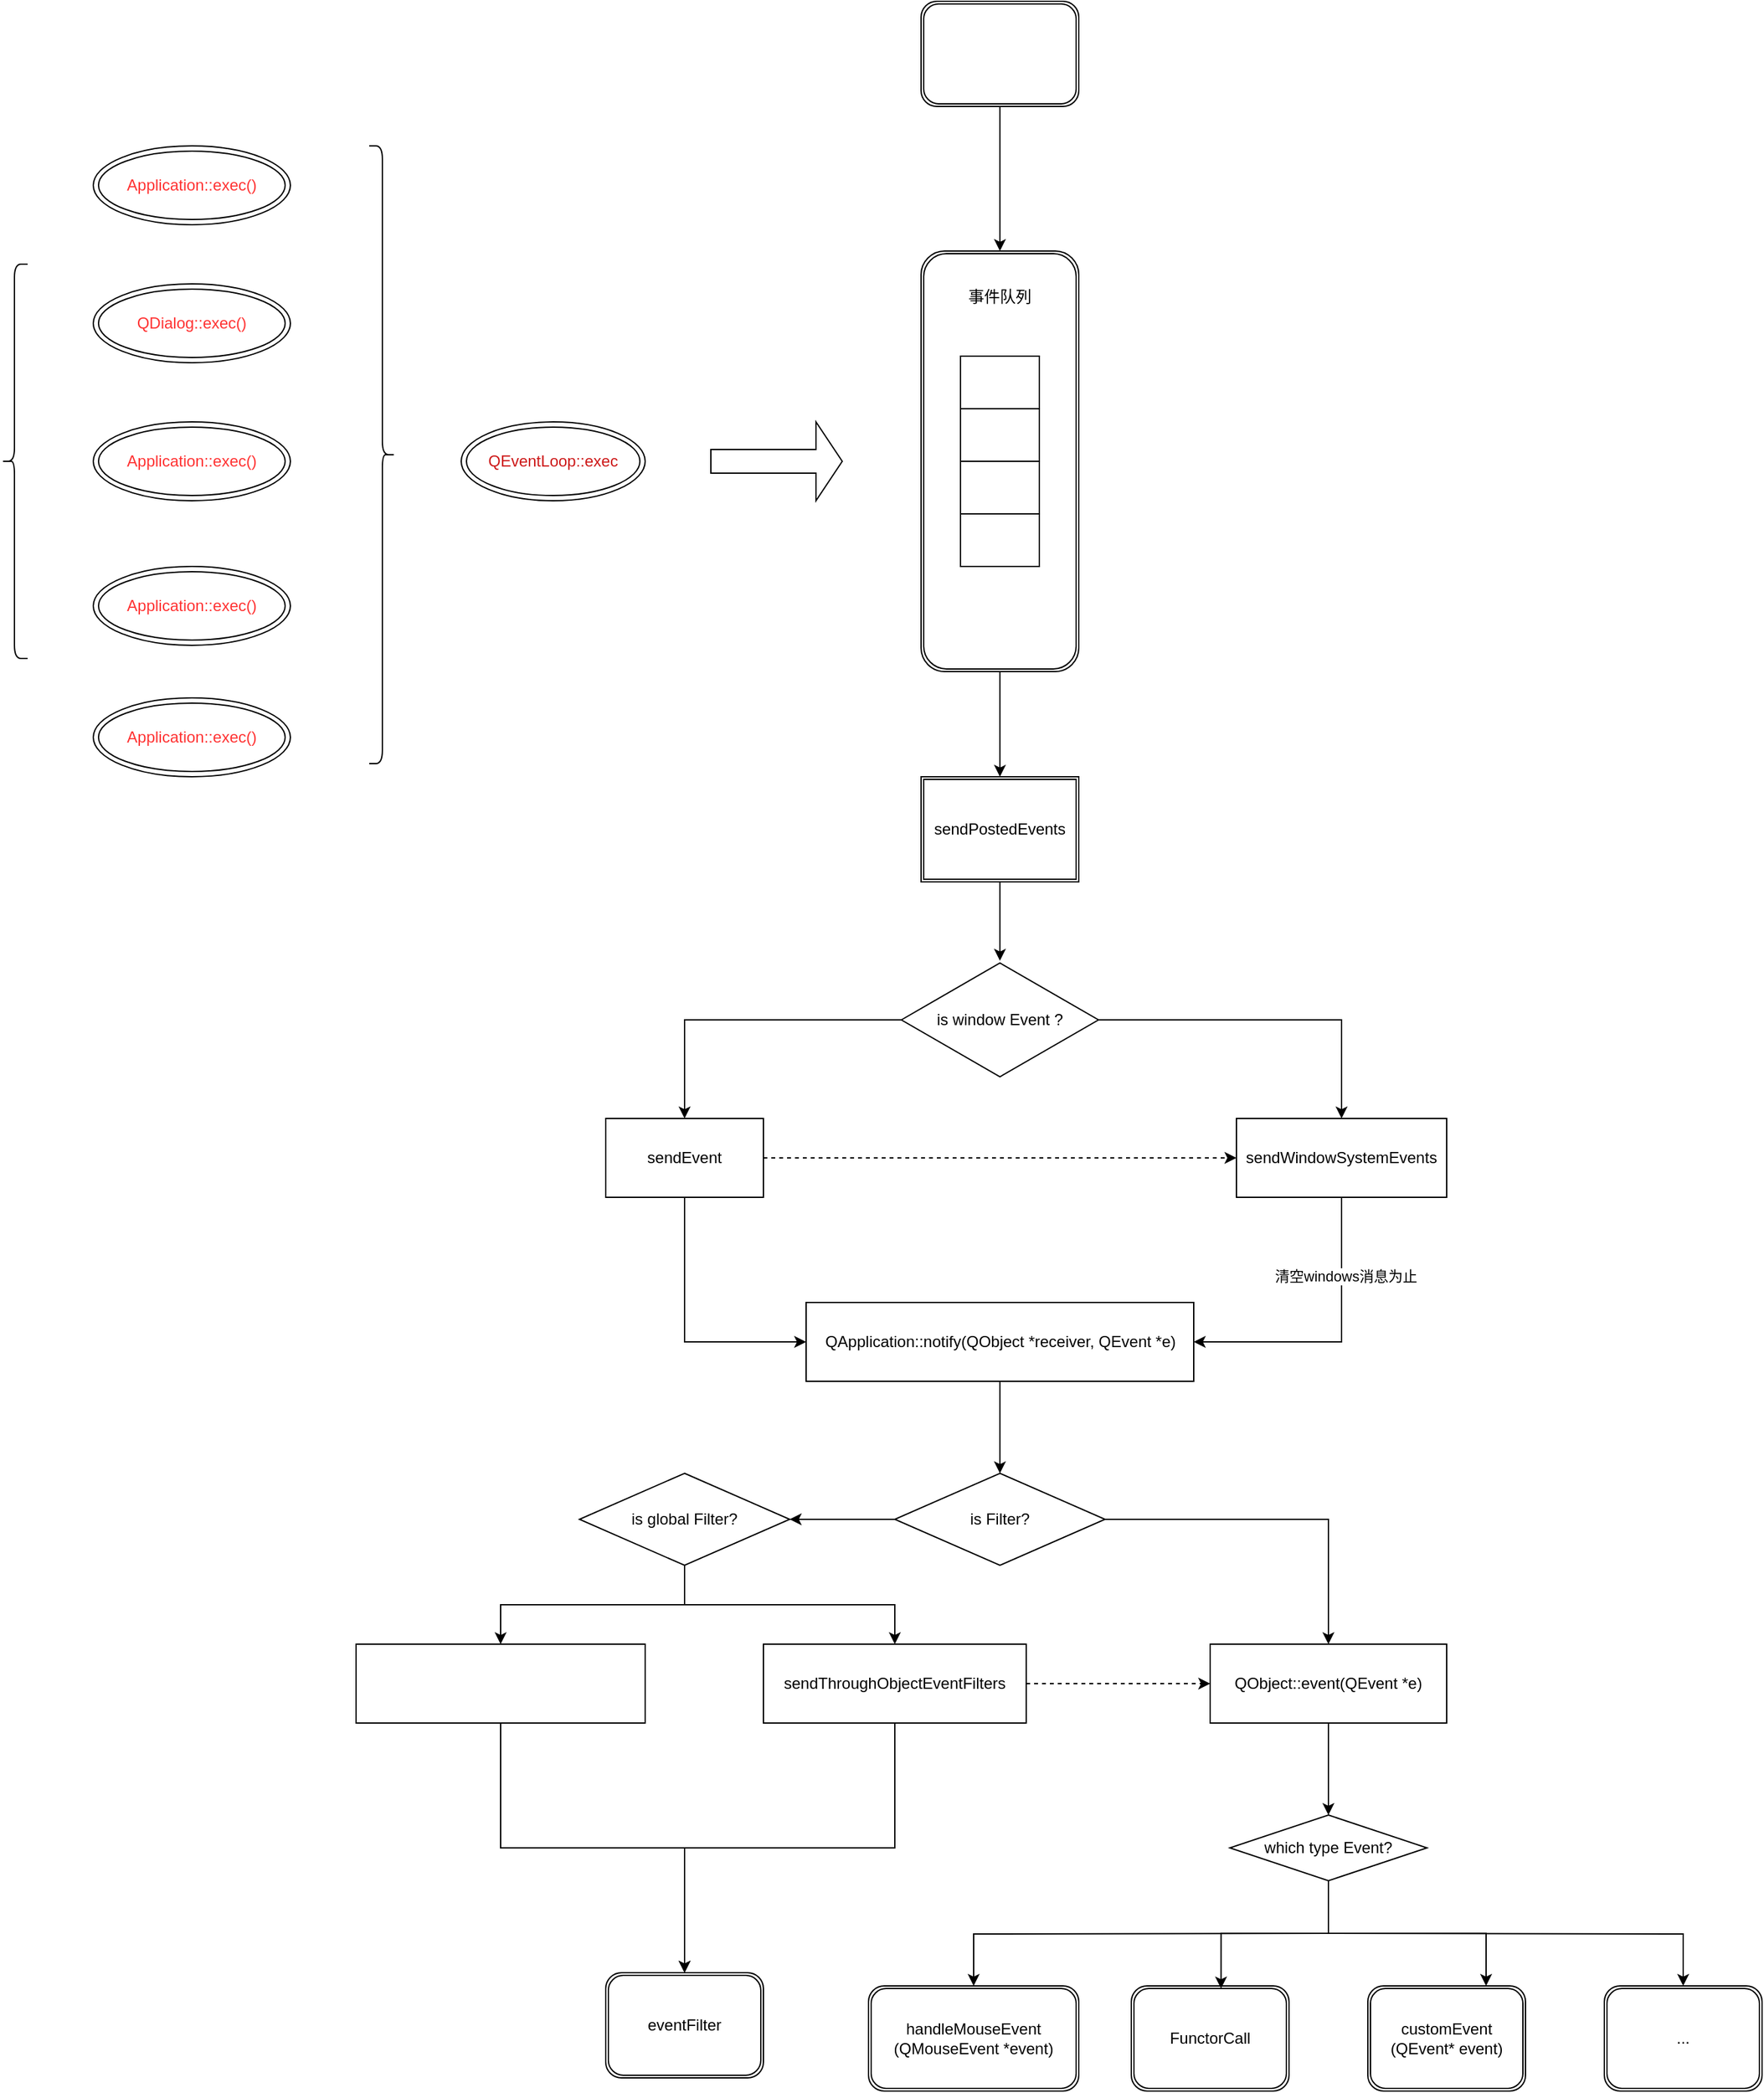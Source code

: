 <mxfile version="26.0.6">
  <diagram name="第 1 页" id="ZluEaIXcUhqylkc8V6hg">
    <mxGraphModel dx="993" dy="1393" grid="1" gridSize="10" guides="1" tooltips="1" connect="1" arrows="1" fold="1" page="1" pageScale="1" pageWidth="827" pageHeight="1169" math="0" shadow="0">
      <root>
        <mxCell id="0" />
        <mxCell id="1" parent="0" />
        <mxCell id="GgzJMH0eqgTsFNEw5RE--2" value="&lt;font style=&quot;color: rgb(255, 51, 51);&quot;&gt;Application::exec()&lt;/font&gt;" style="ellipse;shape=doubleEllipse;whiteSpace=wrap;html=1;" vertex="1" parent="1">
          <mxGeometry x="140" y="480" width="150" height="60" as="geometry" />
        </mxCell>
        <mxCell id="GgzJMH0eqgTsFNEw5RE--3" value="&lt;font style=&quot;color: rgb(255, 51, 51);&quot;&gt;QDialog::exec()&lt;/font&gt;" style="ellipse;shape=doubleEllipse;whiteSpace=wrap;html=1;" vertex="1" parent="1">
          <mxGeometry x="140" y="585" width="150" height="60" as="geometry" />
        </mxCell>
        <mxCell id="GgzJMH0eqgTsFNEw5RE--4" value="&lt;font style=&quot;color: rgb(255, 51, 51);&quot;&gt;Application::exec()&lt;/font&gt;" style="ellipse;shape=doubleEllipse;whiteSpace=wrap;html=1;" vertex="1" parent="1">
          <mxGeometry x="140" y="800" width="150" height="60" as="geometry" />
        </mxCell>
        <mxCell id="GgzJMH0eqgTsFNEw5RE--5" value="&lt;font style=&quot;color: rgb(255, 51, 51);&quot;&gt;Application::exec()&lt;/font&gt;" style="ellipse;shape=doubleEllipse;whiteSpace=wrap;html=1;" vertex="1" parent="1">
          <mxGeometry x="140" y="690" width="150" height="60" as="geometry" />
        </mxCell>
        <mxCell id="GgzJMH0eqgTsFNEw5RE--6" value="&lt;font style=&quot;color: rgb(255, 51, 51);&quot;&gt;Application::exec()&lt;/font&gt;" style="ellipse;shape=doubleEllipse;whiteSpace=wrap;html=1;" vertex="1" parent="1">
          <mxGeometry x="140" y="900" width="150" height="60" as="geometry" />
        </mxCell>
        <mxCell id="GgzJMH0eqgTsFNEw5RE--7" value="" style="shape=curlyBracket;whiteSpace=wrap;html=1;rounded=1;labelPosition=left;verticalLabelPosition=middle;align=right;verticalAlign=middle;size=0.5;" vertex="1" parent="1">
          <mxGeometry x="70" y="570" width="20" height="300" as="geometry" />
        </mxCell>
        <mxCell id="GgzJMH0eqgTsFNEw5RE--8" value="" style="shape=curlyBracket;whiteSpace=wrap;html=1;rounded=1;flipH=1;labelPosition=right;verticalLabelPosition=middle;align=left;verticalAlign=middle;" vertex="1" parent="1">
          <mxGeometry x="350" y="480" width="20" height="470" as="geometry" />
        </mxCell>
        <mxCell id="GgzJMH0eqgTsFNEw5RE--9" value="&lt;font style=&quot;color: light-dark(rgb(205, 24, 24), rgb(237, 237, 237));&quot;&gt;QEventLoop::exec&lt;/font&gt;" style="ellipse;shape=doubleEllipse;whiteSpace=wrap;html=1;" vertex="1" parent="1">
          <mxGeometry x="420" y="690" width="140" height="60" as="geometry" />
        </mxCell>
        <mxCell id="GgzJMH0eqgTsFNEw5RE--11" value="" style="shape=singleArrow;whiteSpace=wrap;html=1;" vertex="1" parent="1">
          <mxGeometry x="610" y="690" width="100" height="60" as="geometry" />
        </mxCell>
        <mxCell id="GgzJMH0eqgTsFNEw5RE--46" value="" style="edgeStyle=orthogonalEdgeStyle;rounded=0;orthogonalLoop=1;jettySize=auto;html=1;" edge="1" parent="1" source="GgzJMH0eqgTsFNEw5RE--30" target="GgzJMH0eqgTsFNEw5RE--45">
          <mxGeometry relative="1" as="geometry" />
        </mxCell>
        <mxCell id="GgzJMH0eqgTsFNEw5RE--30" value="" style="shape=ext;double=1;rounded=1;whiteSpace=wrap;html=1;" vertex="1" parent="1">
          <mxGeometry x="770" y="560" width="120" height="320" as="geometry" />
        </mxCell>
        <mxCell id="GgzJMH0eqgTsFNEw5RE--12" value="" style="shape=table;startSize=0;container=1;collapsible=0;childLayout=tableLayout;fontSize=16;" vertex="1" parent="1">
          <mxGeometry x="800" y="640" width="60" height="160" as="geometry" />
        </mxCell>
        <mxCell id="GgzJMH0eqgTsFNEw5RE--13" value="" style="shape=tableRow;horizontal=0;startSize=0;swimlaneHead=0;swimlaneBody=0;strokeColor=inherit;top=0;left=0;bottom=0;right=0;collapsible=0;dropTarget=0;fillColor=none;points=[[0,0.5],[1,0.5]];portConstraint=eastwest;fontSize=16;" vertex="1" parent="GgzJMH0eqgTsFNEw5RE--12">
          <mxGeometry width="60" height="40" as="geometry" />
        </mxCell>
        <mxCell id="GgzJMH0eqgTsFNEw5RE--14" value="" style="shape=partialRectangle;html=1;whiteSpace=wrap;connectable=0;strokeColor=inherit;overflow=hidden;fillColor=none;top=0;left=0;bottom=0;right=0;pointerEvents=1;fontSize=16;" vertex="1" parent="GgzJMH0eqgTsFNEw5RE--13">
          <mxGeometry width="60" height="40" as="geometry">
            <mxRectangle width="60" height="40" as="alternateBounds" />
          </mxGeometry>
        </mxCell>
        <mxCell id="GgzJMH0eqgTsFNEw5RE--17" value="" style="shape=tableRow;horizontal=0;startSize=0;swimlaneHead=0;swimlaneBody=0;strokeColor=inherit;top=0;left=0;bottom=0;right=0;collapsible=0;dropTarget=0;fillColor=none;points=[[0,0.5],[1,0.5]];portConstraint=eastwest;fontSize=16;" vertex="1" parent="GgzJMH0eqgTsFNEw5RE--12">
          <mxGeometry y="40" width="60" height="40" as="geometry" />
        </mxCell>
        <mxCell id="GgzJMH0eqgTsFNEw5RE--18" value="" style="shape=partialRectangle;html=1;whiteSpace=wrap;connectable=0;strokeColor=inherit;overflow=hidden;fillColor=none;top=0;left=0;bottom=0;right=0;pointerEvents=1;fontSize=16;" vertex="1" parent="GgzJMH0eqgTsFNEw5RE--17">
          <mxGeometry width="60" height="40" as="geometry">
            <mxRectangle width="60" height="40" as="alternateBounds" />
          </mxGeometry>
        </mxCell>
        <mxCell id="GgzJMH0eqgTsFNEw5RE--21" value="" style="shape=tableRow;horizontal=0;startSize=0;swimlaneHead=0;swimlaneBody=0;strokeColor=inherit;top=0;left=0;bottom=0;right=0;collapsible=0;dropTarget=0;fillColor=none;points=[[0,0.5],[1,0.5]];portConstraint=eastwest;fontSize=16;" vertex="1" parent="GgzJMH0eqgTsFNEw5RE--12">
          <mxGeometry y="80" width="60" height="40" as="geometry" />
        </mxCell>
        <mxCell id="GgzJMH0eqgTsFNEw5RE--22" value="" style="shape=partialRectangle;html=1;whiteSpace=wrap;connectable=0;strokeColor=inherit;overflow=hidden;fillColor=none;top=0;left=0;bottom=0;right=0;pointerEvents=1;fontSize=16;" vertex="1" parent="GgzJMH0eqgTsFNEw5RE--21">
          <mxGeometry width="60" height="40" as="geometry">
            <mxRectangle width="60" height="40" as="alternateBounds" />
          </mxGeometry>
        </mxCell>
        <mxCell id="GgzJMH0eqgTsFNEw5RE--28" style="shape=tableRow;horizontal=0;startSize=0;swimlaneHead=0;swimlaneBody=0;strokeColor=inherit;top=0;left=0;bottom=0;right=0;collapsible=0;dropTarget=0;fillColor=none;points=[[0,0.5],[1,0.5]];portConstraint=eastwest;fontSize=16;" vertex="1" parent="GgzJMH0eqgTsFNEw5RE--12">
          <mxGeometry y="120" width="60" height="40" as="geometry" />
        </mxCell>
        <mxCell id="GgzJMH0eqgTsFNEw5RE--29" style="shape=partialRectangle;html=1;whiteSpace=wrap;connectable=0;strokeColor=inherit;overflow=hidden;fillColor=none;top=0;left=0;bottom=0;right=0;pointerEvents=1;fontSize=16;" vertex="1" parent="GgzJMH0eqgTsFNEw5RE--28">
          <mxGeometry width="60" height="40" as="geometry">
            <mxRectangle width="60" height="40" as="alternateBounds" />
          </mxGeometry>
        </mxCell>
        <mxCell id="GgzJMH0eqgTsFNEw5RE--36" value="" style="edgeStyle=orthogonalEdgeStyle;rounded=0;orthogonalLoop=1;jettySize=auto;html=1;" edge="1" parent="1" source="GgzJMH0eqgTsFNEw5RE--31" target="GgzJMH0eqgTsFNEw5RE--35">
          <mxGeometry relative="1" as="geometry">
            <Array as="points">
              <mxPoint x="590" y="1145" />
            </Array>
          </mxGeometry>
        </mxCell>
        <mxCell id="GgzJMH0eqgTsFNEw5RE--38" value="" style="edgeStyle=orthogonalEdgeStyle;rounded=0;orthogonalLoop=1;jettySize=auto;html=1;entryX=0.5;entryY=0;entryDx=0;entryDy=0;" edge="1" parent="1" source="GgzJMH0eqgTsFNEw5RE--31" target="GgzJMH0eqgTsFNEw5RE--37">
          <mxGeometry relative="1" as="geometry" />
        </mxCell>
        <mxCell id="GgzJMH0eqgTsFNEw5RE--31" value="is window Event ?" style="html=1;whiteSpace=wrap;aspect=fixed;shape=isoRectangle;" vertex="1" parent="1">
          <mxGeometry x="755" y="1100" width="150" height="90" as="geometry" />
        </mxCell>
        <mxCell id="GgzJMH0eqgTsFNEw5RE--62" style="edgeStyle=orthogonalEdgeStyle;rounded=0;orthogonalLoop=1;jettySize=auto;html=1;entryX=0;entryY=0.5;entryDx=0;entryDy=0;exitX=0.5;exitY=1;exitDx=0;exitDy=0;" edge="1" parent="1" source="GgzJMH0eqgTsFNEw5RE--35" target="GgzJMH0eqgTsFNEw5RE--56">
          <mxGeometry relative="1" as="geometry">
            <Array as="points">
              <mxPoint x="590" y="1390" />
            </Array>
          </mxGeometry>
        </mxCell>
        <mxCell id="GgzJMH0eqgTsFNEw5RE--66" style="edgeStyle=orthogonalEdgeStyle;rounded=0;orthogonalLoop=1;jettySize=auto;html=1;entryX=0;entryY=0.5;entryDx=0;entryDy=0;dashed=1;" edge="1" parent="1" source="GgzJMH0eqgTsFNEw5RE--35" target="GgzJMH0eqgTsFNEw5RE--37">
          <mxGeometry relative="1" as="geometry" />
        </mxCell>
        <mxCell id="GgzJMH0eqgTsFNEw5RE--35" value="sendEvent" style="whiteSpace=wrap;html=1;" vertex="1" parent="1">
          <mxGeometry x="530" y="1220" width="120" height="60" as="geometry" />
        </mxCell>
        <mxCell id="GgzJMH0eqgTsFNEw5RE--61" style="edgeStyle=orthogonalEdgeStyle;rounded=0;orthogonalLoop=1;jettySize=auto;html=1;entryX=1;entryY=0.5;entryDx=0;entryDy=0;" edge="1" parent="1" source="GgzJMH0eqgTsFNEw5RE--37" target="GgzJMH0eqgTsFNEw5RE--56">
          <mxGeometry relative="1" as="geometry">
            <Array as="points">
              <mxPoint x="1090" y="1390" />
            </Array>
          </mxGeometry>
        </mxCell>
        <mxCell id="GgzJMH0eqgTsFNEw5RE--63" value="清空windows消息为止" style="edgeLabel;html=1;align=center;verticalAlign=middle;resizable=0;points=[];" vertex="1" connectable="0" parent="GgzJMH0eqgTsFNEw5RE--61">
          <mxGeometry x="-0.464" y="3" relative="1" as="geometry">
            <mxPoint as="offset" />
          </mxGeometry>
        </mxCell>
        <mxCell id="GgzJMH0eqgTsFNEw5RE--37" value="sendWindowSystemEvents" style="whiteSpace=wrap;html=1;" vertex="1" parent="1">
          <mxGeometry x="1010" y="1220" width="160" height="60" as="geometry" />
        </mxCell>
        <mxCell id="GgzJMH0eqgTsFNEw5RE--44" value="" style="edgeStyle=orthogonalEdgeStyle;rounded=0;orthogonalLoop=1;jettySize=auto;html=1;" edge="1" parent="1" source="GgzJMH0eqgTsFNEw5RE--43" target="GgzJMH0eqgTsFNEw5RE--30">
          <mxGeometry relative="1" as="geometry" />
        </mxCell>
        <mxCell id="GgzJMH0eqgTsFNEw5RE--43" value="" style="shape=ext;double=1;rounded=1;whiteSpace=wrap;html=1;" vertex="1" parent="1">
          <mxGeometry x="770" y="370" width="120" height="80" as="geometry" />
        </mxCell>
        <mxCell id="GgzJMH0eqgTsFNEw5RE--47" value="" style="edgeStyle=orthogonalEdgeStyle;rounded=0;orthogonalLoop=1;jettySize=auto;html=1;" edge="1" parent="1" source="GgzJMH0eqgTsFNEw5RE--45" target="GgzJMH0eqgTsFNEw5RE--31">
          <mxGeometry relative="1" as="geometry" />
        </mxCell>
        <mxCell id="GgzJMH0eqgTsFNEw5RE--45" value="sendPostedEvents" style="shape=ext;double=1;rounded=0;whiteSpace=wrap;html=1;" vertex="1" parent="1">
          <mxGeometry x="770" y="960" width="120" height="80" as="geometry" />
        </mxCell>
        <mxCell id="GgzJMH0eqgTsFNEw5RE--74" value="" style="edgeStyle=orthogonalEdgeStyle;rounded=0;orthogonalLoop=1;jettySize=auto;html=1;" edge="1" parent="1" source="GgzJMH0eqgTsFNEw5RE--56" target="GgzJMH0eqgTsFNEw5RE--73">
          <mxGeometry relative="1" as="geometry" />
        </mxCell>
        <mxCell id="GgzJMH0eqgTsFNEw5RE--56" value="QApplication::notify(QObject *receiver, QEvent *e)" style="whiteSpace=wrap;html=1;" vertex="1" parent="1">
          <mxGeometry x="682.5" y="1360" width="295" height="60" as="geometry" />
        </mxCell>
        <mxCell id="GgzJMH0eqgTsFNEw5RE--91" style="edgeStyle=orthogonalEdgeStyle;rounded=0;orthogonalLoop=1;jettySize=auto;html=1;entryX=0.5;entryY=0;entryDx=0;entryDy=0;" edge="1" parent="1" source="GgzJMH0eqgTsFNEw5RE--67" target="GgzJMH0eqgTsFNEw5RE--71">
          <mxGeometry relative="1" as="geometry" />
        </mxCell>
        <mxCell id="GgzJMH0eqgTsFNEw5RE--94" style="edgeStyle=orthogonalEdgeStyle;rounded=0;orthogonalLoop=1;jettySize=auto;html=1;entryX=0;entryY=0.5;entryDx=0;entryDy=0;dashed=1;" edge="1" parent="1" source="GgzJMH0eqgTsFNEw5RE--67" target="GgzJMH0eqgTsFNEw5RE--79">
          <mxGeometry relative="1" as="geometry" />
        </mxCell>
        <mxCell id="GgzJMH0eqgTsFNEw5RE--67" value="sendThroughObjectEventFilters" style="whiteSpace=wrap;html=1;" vertex="1" parent="1">
          <mxGeometry x="650" y="1620" width="200" height="60" as="geometry" />
        </mxCell>
        <mxCell id="GgzJMH0eqgTsFNEw5RE--90" style="edgeStyle=orthogonalEdgeStyle;rounded=0;orthogonalLoop=1;jettySize=auto;html=1;" edge="1" parent="1" source="GgzJMH0eqgTsFNEw5RE--69" target="GgzJMH0eqgTsFNEw5RE--71">
          <mxGeometry relative="1" as="geometry" />
        </mxCell>
        <mxCell id="GgzJMH0eqgTsFNEw5RE--69" value="" style="rounded=0;whiteSpace=wrap;html=1;" vertex="1" parent="1">
          <mxGeometry x="340" y="1620" width="220" height="60" as="geometry" />
        </mxCell>
        <mxCell id="GgzJMH0eqgTsFNEw5RE--71" value="eventFilter" style="shape=ext;double=1;rounded=1;whiteSpace=wrap;html=1;" vertex="1" parent="1">
          <mxGeometry x="530" y="1870" width="120" height="80" as="geometry" />
        </mxCell>
        <mxCell id="GgzJMH0eqgTsFNEw5RE--72" value="handleMouseEvent&lt;div&gt;(QMouseEvent *event)&lt;/div&gt;" style="shape=ext;double=1;rounded=1;whiteSpace=wrap;html=1;" vertex="1" parent="1">
          <mxGeometry x="730" y="1880" width="160" height="80" as="geometry" />
        </mxCell>
        <mxCell id="GgzJMH0eqgTsFNEw5RE--76" value="" style="edgeStyle=orthogonalEdgeStyle;rounded=0;orthogonalLoop=1;jettySize=auto;html=1;" edge="1" parent="1" source="GgzJMH0eqgTsFNEw5RE--73" target="GgzJMH0eqgTsFNEw5RE--75">
          <mxGeometry relative="1" as="geometry" />
        </mxCell>
        <mxCell id="GgzJMH0eqgTsFNEw5RE--80" value="" style="edgeStyle=orthogonalEdgeStyle;rounded=0;orthogonalLoop=1;jettySize=auto;html=1;" edge="1" parent="1" source="GgzJMH0eqgTsFNEw5RE--73" target="GgzJMH0eqgTsFNEw5RE--79">
          <mxGeometry relative="1" as="geometry" />
        </mxCell>
        <mxCell id="GgzJMH0eqgTsFNEw5RE--73" value="is Filter?" style="rhombus;whiteSpace=wrap;html=1;" vertex="1" parent="1">
          <mxGeometry x="750" y="1490" width="160" height="70" as="geometry" />
        </mxCell>
        <mxCell id="GgzJMH0eqgTsFNEw5RE--77" style="edgeStyle=orthogonalEdgeStyle;rounded=0;orthogonalLoop=1;jettySize=auto;html=1;entryX=0.5;entryY=0;entryDx=0;entryDy=0;" edge="1" parent="1" source="GgzJMH0eqgTsFNEw5RE--75" target="GgzJMH0eqgTsFNEw5RE--69">
          <mxGeometry relative="1" as="geometry" />
        </mxCell>
        <mxCell id="GgzJMH0eqgTsFNEw5RE--78" style="edgeStyle=orthogonalEdgeStyle;rounded=0;orthogonalLoop=1;jettySize=auto;html=1;entryX=0.5;entryY=0;entryDx=0;entryDy=0;" edge="1" parent="1" source="GgzJMH0eqgTsFNEw5RE--75" target="GgzJMH0eqgTsFNEw5RE--67">
          <mxGeometry relative="1" as="geometry" />
        </mxCell>
        <mxCell id="GgzJMH0eqgTsFNEw5RE--75" value="is global Filter?" style="rhombus;whiteSpace=wrap;html=1;" vertex="1" parent="1">
          <mxGeometry x="510" y="1490" width="160" height="70" as="geometry" />
        </mxCell>
        <mxCell id="GgzJMH0eqgTsFNEw5RE--82" value="" style="edgeStyle=orthogonalEdgeStyle;rounded=0;orthogonalLoop=1;jettySize=auto;html=1;" edge="1" parent="1" source="GgzJMH0eqgTsFNEw5RE--79" target="GgzJMH0eqgTsFNEw5RE--81">
          <mxGeometry relative="1" as="geometry" />
        </mxCell>
        <mxCell id="GgzJMH0eqgTsFNEw5RE--79" value="QObject::event(QEvent *e)" style="whiteSpace=wrap;html=1;" vertex="1" parent="1">
          <mxGeometry x="990" y="1620" width="180" height="60" as="geometry" />
        </mxCell>
        <mxCell id="GgzJMH0eqgTsFNEw5RE--88" style="edgeStyle=orthogonalEdgeStyle;rounded=0;orthogonalLoop=1;jettySize=auto;html=1;entryX=0.75;entryY=0;entryDx=0;entryDy=0;" edge="1" parent="1" source="GgzJMH0eqgTsFNEw5RE--81" target="GgzJMH0eqgTsFNEw5RE--84">
          <mxGeometry relative="1" as="geometry" />
        </mxCell>
        <mxCell id="GgzJMH0eqgTsFNEw5RE--89" style="edgeStyle=orthogonalEdgeStyle;rounded=0;orthogonalLoop=1;jettySize=auto;html=1;entryX=0.5;entryY=0;entryDx=0;entryDy=0;" edge="1" parent="1" target="GgzJMH0eqgTsFNEw5RE--85">
          <mxGeometry relative="1" as="geometry">
            <mxPoint x="1080" y="1840" as="sourcePoint" />
          </mxGeometry>
        </mxCell>
        <mxCell id="GgzJMH0eqgTsFNEw5RE--81" value="which type Event?" style="rhombus;whiteSpace=wrap;html=1;" vertex="1" parent="1">
          <mxGeometry x="1005" y="1750" width="150" height="50" as="geometry" />
        </mxCell>
        <mxCell id="GgzJMH0eqgTsFNEw5RE--83" value="FunctorCall" style="shape=ext;double=1;rounded=1;whiteSpace=wrap;html=1;" vertex="1" parent="1">
          <mxGeometry x="930" y="1880" width="120" height="80" as="geometry" />
        </mxCell>
        <mxCell id="GgzJMH0eqgTsFNEw5RE--84" value="customEvent&lt;div&gt;(QEvent* event)&lt;/div&gt;" style="shape=ext;double=1;rounded=1;whiteSpace=wrap;html=1;" vertex="1" parent="1">
          <mxGeometry x="1110" y="1880" width="120" height="80" as="geometry" />
        </mxCell>
        <mxCell id="GgzJMH0eqgTsFNEw5RE--85" value="..." style="shape=ext;double=1;rounded=1;whiteSpace=wrap;html=1;" vertex="1" parent="1">
          <mxGeometry x="1290" y="1880" width="120" height="80" as="geometry" />
        </mxCell>
        <mxCell id="GgzJMH0eqgTsFNEw5RE--86" style="edgeStyle=orthogonalEdgeStyle;rounded=0;orthogonalLoop=1;jettySize=auto;html=1;entryX=0.5;entryY=0;entryDx=0;entryDy=0;" edge="1" parent="1" target="GgzJMH0eqgTsFNEw5RE--72">
          <mxGeometry relative="1" as="geometry">
            <mxPoint x="1080" y="1840" as="sourcePoint" />
          </mxGeometry>
        </mxCell>
        <mxCell id="GgzJMH0eqgTsFNEw5RE--87" style="edgeStyle=orthogonalEdgeStyle;rounded=0;orthogonalLoop=1;jettySize=auto;html=1;entryX=0.569;entryY=0.025;entryDx=0;entryDy=0;entryPerimeter=0;" edge="1" parent="1" source="GgzJMH0eqgTsFNEw5RE--81" target="GgzJMH0eqgTsFNEw5RE--83">
          <mxGeometry relative="1" as="geometry">
            <Array as="points">
              <mxPoint x="1080" y="1840" />
              <mxPoint x="998" y="1840" />
            </Array>
          </mxGeometry>
        </mxCell>
        <mxCell id="GgzJMH0eqgTsFNEw5RE--92" value="事件队列" style="text;html=1;align=center;verticalAlign=middle;whiteSpace=wrap;rounded=0;" vertex="1" parent="1">
          <mxGeometry x="800" y="580" width="60" height="30" as="geometry" />
        </mxCell>
      </root>
    </mxGraphModel>
  </diagram>
</mxfile>

